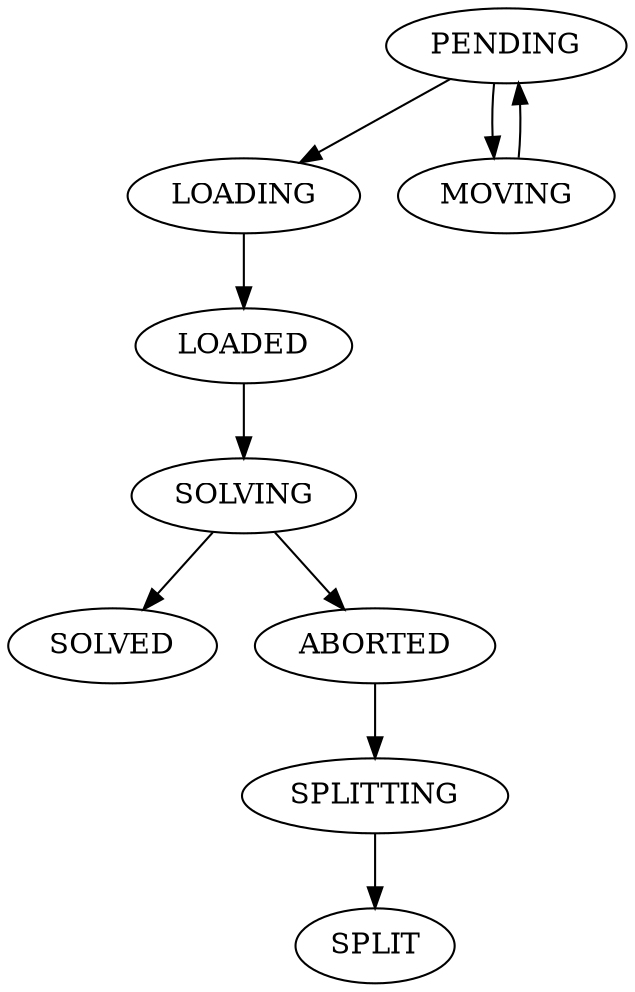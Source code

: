 
digraph G {
	PENDING -> LOADING;
	PENDING -> MOVING;
	MOVING -> PENDING;
	LOADING -> LOADED;
	LOADED -> SOLVING;
	SOLVING -> SOLVED;
	SOLVING -> ABORTED;
	ABORTED -> SPLITTING;
	SPLITTING -> SPLIT;
}